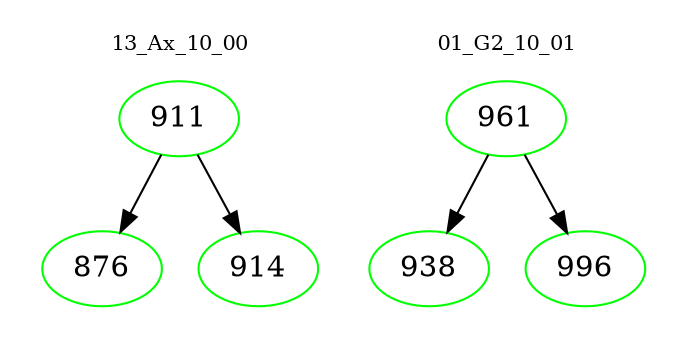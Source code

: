 digraph{
subgraph cluster_0 {
color = white
label = "13_Ax_10_00";
fontsize=10;
T0_911 [label="911", color="green"]
T0_911 -> T0_876 [color="black"]
T0_876 [label="876", color="green"]
T0_911 -> T0_914 [color="black"]
T0_914 [label="914", color="green"]
}
subgraph cluster_1 {
color = white
label = "01_G2_10_01";
fontsize=10;
T1_961 [label="961", color="green"]
T1_961 -> T1_938 [color="black"]
T1_938 [label="938", color="green"]
T1_961 -> T1_996 [color="black"]
T1_996 [label="996", color="green"]
}
}
